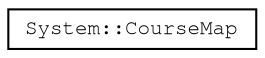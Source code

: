 digraph "Graphical Class Hierarchy"
{
 // LATEX_PDF_SIZE
  edge [fontname="FreeMono",fontsize="10",labelfontname="FreeMono",labelfontsize="10"];
  node [fontname="FreeMono",fontsize="10",shape=record];
  rankdir="LR";
  Node0 [label="System::CourseMap",height=0.2,width=0.4,color="black", fillcolor="white", style="filled",URL="$class_system_1_1_course_map.html",tooltip=" "];
}
